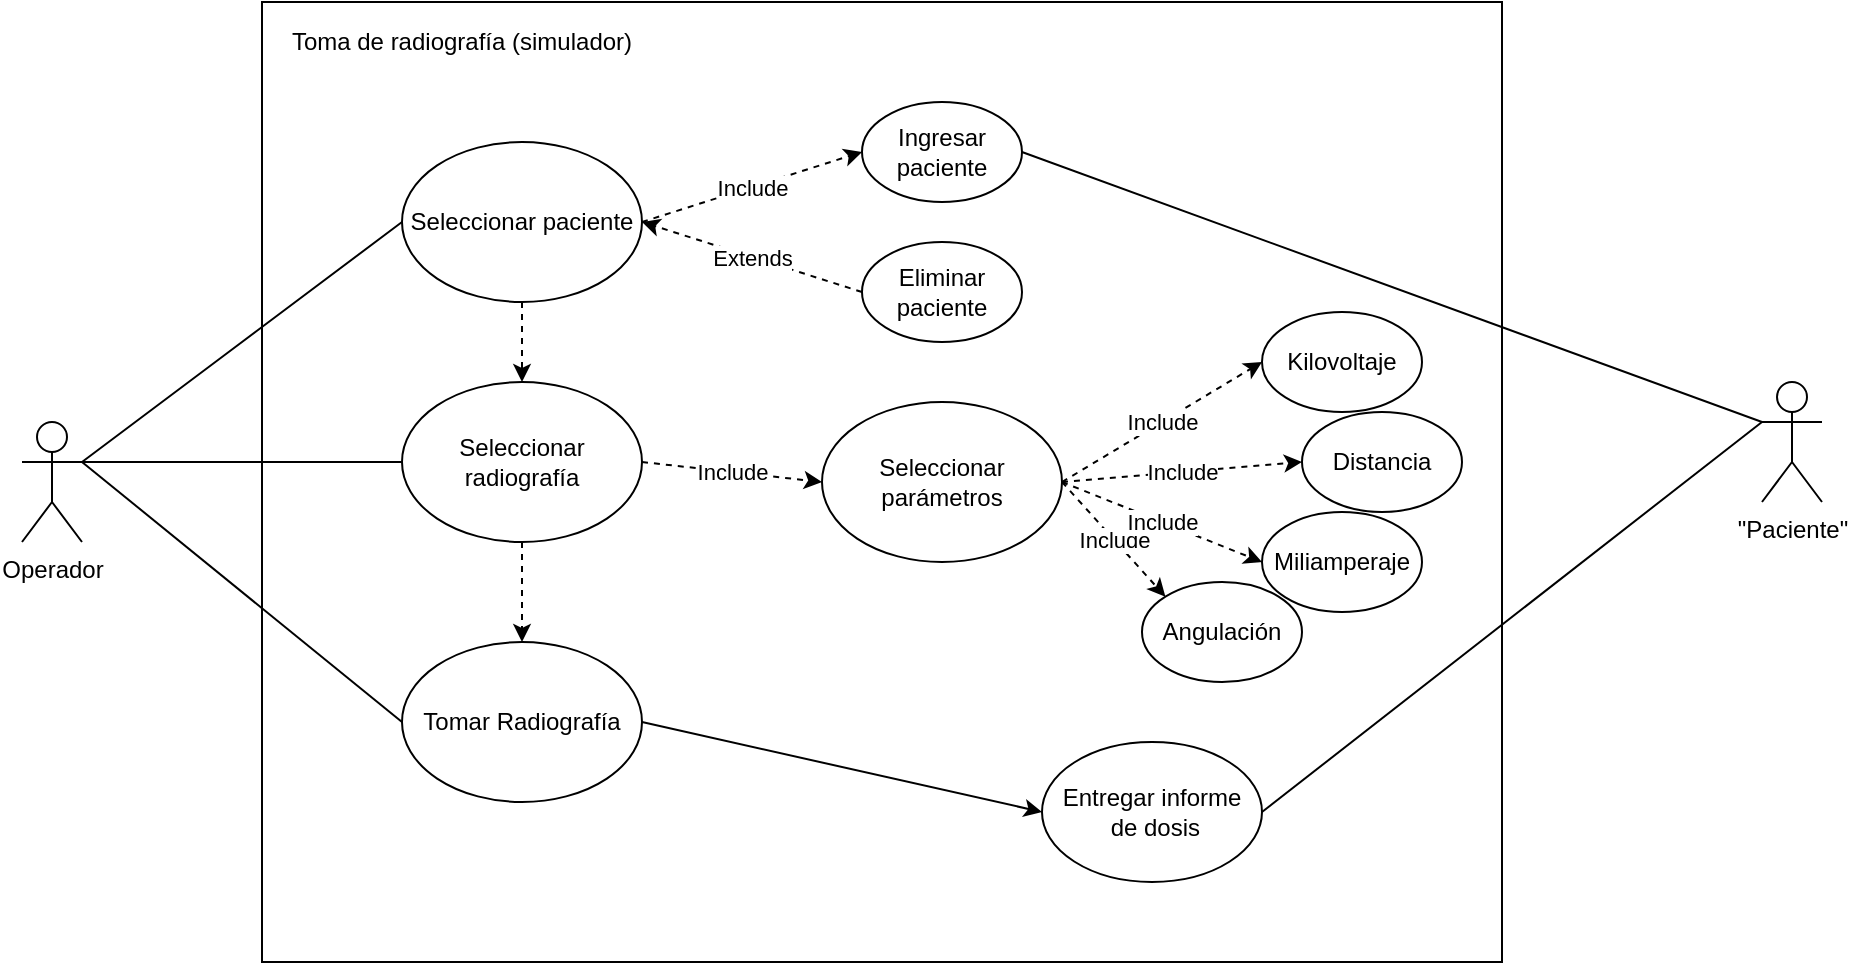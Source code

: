 <mxfile version="14.8.4" type="device"><diagram id="1Jgr1tyzYzCeCLMIqMIp" name="Diagrama de flujo"><mxGraphModel dx="1061" dy="584" grid="1" gridSize="10" guides="1" tooltips="1" connect="1" arrows="1" fold="1" page="1" pageScale="1" pageWidth="1600" pageHeight="1200" math="0" shadow="0"><root><mxCell id="0"/><mxCell id="1" parent="0"/><mxCell id="i6_FuSFq9i4f6eCtVeoT-1" value="Operador" style="shape=umlActor;verticalLabelPosition=bottom;verticalAlign=top;html=1;outlineConnect=0;" vertex="1" parent="1"><mxGeometry x="40" y="220" width="30" height="60" as="geometry"/></mxCell><mxCell id="79WV68_rQDQ9W41lqZ5I-16" style="edgeStyle=orthogonalEdgeStyle;rounded=0;orthogonalLoop=1;jettySize=auto;html=1;exitX=0.5;exitY=1;exitDx=0;exitDy=0;entryX=0.5;entryY=0;entryDx=0;entryDy=0;dashed=1;" edge="1" parent="1" source="i6_FuSFq9i4f6eCtVeoT-2" target="i6_FuSFq9i4f6eCtVeoT-7"><mxGeometry relative="1" as="geometry"/></mxCell><mxCell id="i6_FuSFq9i4f6eCtVeoT-2" value="Seleccionar paciente" style="ellipse;whiteSpace=wrap;html=1;" vertex="1" parent="1"><mxGeometry x="230" y="80" width="120" height="80" as="geometry"/></mxCell><mxCell id="i6_FuSFq9i4f6eCtVeoT-3" value="Kilovoltaje" style="ellipse;whiteSpace=wrap;html=1;" vertex="1" parent="1"><mxGeometry x="660" y="165" width="80" height="50" as="geometry"/></mxCell><mxCell id="79WV68_rQDQ9W41lqZ5I-19" style="edgeStyle=orthogonalEdgeStyle;rounded=0;orthogonalLoop=1;jettySize=auto;html=1;exitX=0.5;exitY=1;exitDx=0;exitDy=0;entryX=0.5;entryY=0;entryDx=0;entryDy=0;dashed=1;" edge="1" parent="1" source="i6_FuSFq9i4f6eCtVeoT-7" target="79WV68_rQDQ9W41lqZ5I-18"><mxGeometry relative="1" as="geometry"/></mxCell><mxCell id="i6_FuSFq9i4f6eCtVeoT-7" value="Seleccionar radiografía" style="ellipse;whiteSpace=wrap;html=1;" vertex="1" parent="1"><mxGeometry x="230" y="200" width="120" height="80" as="geometry"/></mxCell><mxCell id="i6_FuSFq9i4f6eCtVeoT-8" value="Seleccionar parámetros" style="ellipse;whiteSpace=wrap;html=1;" vertex="1" parent="1"><mxGeometry x="440" y="210" width="120" height="80" as="geometry"/></mxCell><mxCell id="i6_FuSFq9i4f6eCtVeoT-9" value="Ingresar paciente" style="ellipse;whiteSpace=wrap;html=1;" vertex="1" parent="1"><mxGeometry x="460" y="60" width="80" height="50" as="geometry"/></mxCell><mxCell id="i6_FuSFq9i4f6eCtVeoT-10" value="Miliamperaje" style="ellipse;whiteSpace=wrap;html=1;" vertex="1" parent="1"><mxGeometry x="660" y="265" width="80" height="50" as="geometry"/></mxCell><mxCell id="i6_FuSFq9i4f6eCtVeoT-11" value="Angulación" style="ellipse;whiteSpace=wrap;html=1;" vertex="1" parent="1"><mxGeometry x="600" y="300" width="80" height="50" as="geometry"/></mxCell><mxCell id="i6_FuSFq9i4f6eCtVeoT-16" value="" style="endArrow=none;html=1;entryX=0;entryY=0.5;entryDx=0;entryDy=0;exitX=1;exitY=0.333;exitDx=0;exitDy=0;exitPerimeter=0;" edge="1" parent="1" source="i6_FuSFq9i4f6eCtVeoT-1" target="i6_FuSFq9i4f6eCtVeoT-2"><mxGeometry width="50" height="50" relative="1" as="geometry"><mxPoint x="420" y="350" as="sourcePoint"/><mxPoint x="470" y="300" as="targetPoint"/><Array as="points"><mxPoint x="150" y="180"/></Array></mxGeometry></mxCell><mxCell id="i6_FuSFq9i4f6eCtVeoT-17" value="" style="endArrow=none;html=1;entryX=0;entryY=0.5;entryDx=0;entryDy=0;exitX=1;exitY=0.333;exitDx=0;exitDy=0;exitPerimeter=0;" edge="1" parent="1" source="i6_FuSFq9i4f6eCtVeoT-1" target="i6_FuSFq9i4f6eCtVeoT-7"><mxGeometry width="50" height="50" relative="1" as="geometry"><mxPoint x="80" y="260" as="sourcePoint"/><mxPoint x="240" y="130" as="targetPoint"/><Array as="points"/></mxGeometry></mxCell><mxCell id="79WV68_rQDQ9W41lqZ5I-1" value="Distancia" style="ellipse;whiteSpace=wrap;html=1;" vertex="1" parent="1"><mxGeometry x="680" y="215" width="80" height="50" as="geometry"/></mxCell><mxCell id="79WV68_rQDQ9W41lqZ5I-7" value="Include" style="endArrow=classic;html=1;dashed=1;exitX=1;exitY=0.5;exitDx=0;exitDy=0;entryX=0;entryY=0.5;entryDx=0;entryDy=0;" edge="1" parent="1" source="i6_FuSFq9i4f6eCtVeoT-8" target="i6_FuSFq9i4f6eCtVeoT-3"><mxGeometry width="50" height="50" relative="1" as="geometry"><mxPoint x="420" y="350" as="sourcePoint"/><mxPoint x="470" y="300" as="targetPoint"/></mxGeometry></mxCell><mxCell id="79WV68_rQDQ9W41lqZ5I-8" value="Include" style="endArrow=classic;html=1;dashed=1;exitX=1;exitY=0.5;exitDx=0;exitDy=0;entryX=0;entryY=0.5;entryDx=0;entryDy=0;" edge="1" parent="1" source="i6_FuSFq9i4f6eCtVeoT-8" target="79WV68_rQDQ9W41lqZ5I-1"><mxGeometry width="50" height="50" relative="1" as="geometry"><mxPoint x="360" y="380" as="sourcePoint"/><mxPoint x="410" y="315" as="targetPoint"/></mxGeometry></mxCell><mxCell id="79WV68_rQDQ9W41lqZ5I-9" value="Include" style="endArrow=classic;html=1;dashed=1;exitX=1;exitY=0.5;exitDx=0;exitDy=0;entryX=0;entryY=0;entryDx=0;entryDy=0;" edge="1" parent="1" source="i6_FuSFq9i4f6eCtVeoT-8" target="i6_FuSFq9i4f6eCtVeoT-11"><mxGeometry width="50" height="50" relative="1" as="geometry"><mxPoint x="370" y="390" as="sourcePoint"/><mxPoint x="420" y="325" as="targetPoint"/></mxGeometry></mxCell><mxCell id="79WV68_rQDQ9W41lqZ5I-10" value="Include" style="endArrow=classic;html=1;dashed=1;exitX=1;exitY=0.5;exitDx=0;exitDy=0;entryX=0;entryY=0.5;entryDx=0;entryDy=0;" edge="1" parent="1" source="i6_FuSFq9i4f6eCtVeoT-8" target="i6_FuSFq9i4f6eCtVeoT-10"><mxGeometry width="50" height="50" relative="1" as="geometry"><mxPoint x="380" y="400" as="sourcePoint"/><mxPoint x="430" y="335" as="targetPoint"/></mxGeometry></mxCell><mxCell id="79WV68_rQDQ9W41lqZ5I-12" value="Toma de radiografía (simulador)" style="text;html=1;strokeColor=none;fillColor=none;align=center;verticalAlign=middle;whiteSpace=wrap;rounded=0;" vertex="1" parent="1"><mxGeometry x="170" y="20" width="180" height="20" as="geometry"/></mxCell><mxCell id="79WV68_rQDQ9W41lqZ5I-13" value="Include" style="endArrow=classic;html=1;dashed=1;exitX=1;exitY=0.5;exitDx=0;exitDy=0;entryX=0;entryY=0.5;entryDx=0;entryDy=0;" edge="1" parent="1" source="i6_FuSFq9i4f6eCtVeoT-2" target="i6_FuSFq9i4f6eCtVeoT-9"><mxGeometry width="50" height="50" relative="1" as="geometry"><mxPoint x="400" y="230" as="sourcePoint"/><mxPoint x="540" y="150" as="targetPoint"/></mxGeometry></mxCell><mxCell id="79WV68_rQDQ9W41lqZ5I-14" value="Extends" style="endArrow=classic;html=1;dashed=1;entryX=1;entryY=0.5;entryDx=0;entryDy=0;exitX=0;exitY=0.5;exitDx=0;exitDy=0;" edge="1" parent="1" source="79WV68_rQDQ9W41lqZ5I-15" target="i6_FuSFq9i4f6eCtVeoT-2"><mxGeometry width="50" height="50" relative="1" as="geometry"><mxPoint x="370" y="190" as="sourcePoint"/><mxPoint x="490" y="140" as="targetPoint"/><Array as="points"/></mxGeometry></mxCell><mxCell id="79WV68_rQDQ9W41lqZ5I-15" value="Eliminar paciente" style="ellipse;whiteSpace=wrap;html=1;" vertex="1" parent="1"><mxGeometry x="460" y="130" width="80" height="50" as="geometry"/></mxCell><mxCell id="79WV68_rQDQ9W41lqZ5I-17" value="Include" style="endArrow=classic;html=1;dashed=1;exitX=1;exitY=0.5;exitDx=0;exitDy=0;entryX=0;entryY=0.5;entryDx=0;entryDy=0;" edge="1" parent="1" source="i6_FuSFq9i4f6eCtVeoT-7" target="i6_FuSFq9i4f6eCtVeoT-8"><mxGeometry width="50" height="50" relative="1" as="geometry"><mxPoint x="440" y="340" as="sourcePoint"/><mxPoint x="490" y="290" as="targetPoint"/></mxGeometry></mxCell><mxCell id="79WV68_rQDQ9W41lqZ5I-18" value="Tomar Radiografía" style="ellipse;whiteSpace=wrap;html=1;" vertex="1" parent="1"><mxGeometry x="230" y="330" width="120" height="80" as="geometry"/></mxCell><mxCell id="79WV68_rQDQ9W41lqZ5I-20" value="" style="endArrow=none;html=1;exitX=1;exitY=0.333;exitDx=0;exitDy=0;exitPerimeter=0;entryX=0;entryY=0.5;entryDx=0;entryDy=0;" edge="1" parent="1" source="i6_FuSFq9i4f6eCtVeoT-1" target="79WV68_rQDQ9W41lqZ5I-18"><mxGeometry width="50" height="50" relative="1" as="geometry"><mxPoint x="440" y="350" as="sourcePoint"/><mxPoint x="490" y="300" as="targetPoint"/></mxGeometry></mxCell><mxCell id="79WV68_rQDQ9W41lqZ5I-24" value="" style="rounded=0;whiteSpace=wrap;html=1;fillColor=none;" vertex="1" parent="1"><mxGeometry x="160" y="10" width="620" height="480" as="geometry"/></mxCell><mxCell id="79WV68_rQDQ9W41lqZ5I-25" value="Entregar informe&lt;br&gt;&amp;nbsp;de dosis" style="ellipse;whiteSpace=wrap;html=1;" vertex="1" parent="1"><mxGeometry x="550" y="380" width="110" height="70" as="geometry"/></mxCell><mxCell id="79WV68_rQDQ9W41lqZ5I-27" value="" style="endArrow=classic;html=1;exitX=1;exitY=0.5;exitDx=0;exitDy=0;entryX=0;entryY=0.5;entryDx=0;entryDy=0;" edge="1" parent="1" source="79WV68_rQDQ9W41lqZ5I-18" target="79WV68_rQDQ9W41lqZ5I-25"><mxGeometry width="50" height="50" relative="1" as="geometry"><mxPoint x="440" y="320" as="sourcePoint"/><mxPoint x="490" y="270" as="targetPoint"/></mxGeometry></mxCell><mxCell id="79WV68_rQDQ9W41lqZ5I-28" value="&quot;Paciente&quot;" style="shape=umlActor;verticalLabelPosition=bottom;verticalAlign=top;html=1;outlineConnect=0;fillColor=none;" vertex="1" parent="1"><mxGeometry x="910" y="200" width="30" height="60" as="geometry"/></mxCell><mxCell id="79WV68_rQDQ9W41lqZ5I-29" value="" style="endArrow=none;html=1;entryX=0;entryY=0.333;entryDx=0;entryDy=0;entryPerimeter=0;exitX=1;exitY=0.5;exitDx=0;exitDy=0;" edge="1" parent="1" source="i6_FuSFq9i4f6eCtVeoT-9" target="79WV68_rQDQ9W41lqZ5I-28"><mxGeometry width="50" height="50" relative="1" as="geometry"><mxPoint x="540" y="320" as="sourcePoint"/><mxPoint x="590" y="270" as="targetPoint"/></mxGeometry></mxCell><mxCell id="79WV68_rQDQ9W41lqZ5I-30" value="" style="endArrow=none;html=1;entryX=0;entryY=0.333;entryDx=0;entryDy=0;entryPerimeter=0;exitX=1;exitY=0.5;exitDx=0;exitDy=0;" edge="1" parent="1" source="79WV68_rQDQ9W41lqZ5I-25" target="79WV68_rQDQ9W41lqZ5I-28"><mxGeometry width="50" height="50" relative="1" as="geometry"><mxPoint x="550" y="95" as="sourcePoint"/><mxPoint x="920" y="250" as="targetPoint"/></mxGeometry></mxCell></root></mxGraphModel></diagram></mxfile>